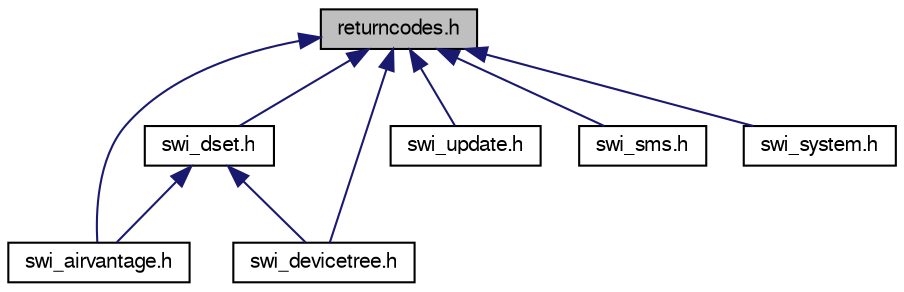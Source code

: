 digraph G
{
  bgcolor="transparent";
  edge [fontname="FreeSans",fontsize=10,labelfontname="FreeSans",labelfontsize=10];
  node [fontname="FreeSans",fontsize=10,shape=record];
  Node1 [label="returncodes.h",height=0.2,width=0.4,color="black", fillcolor="grey75", style="filled" fontcolor="black"];
  Node1 -> Node2 [dir=back,color="midnightblue",fontsize=10,style="solid",fontname="FreeSans"];
  Node2 [label="swi_dset.h",height=0.2,width=0.4,color="black",URL="$swi__dset_8h.html",tooltip="Data Set API provides ways to manipulate incoming data."];
  Node2 -> Node3 [dir=back,color="midnightblue",fontsize=10,style="solid",fontname="FreeSans"];
  Node3 [label="swi_airvantage.h",height=0.2,width=0.4,color="black",URL="$swi__airvantage_8h.html",tooltip="This API enables interaction with Sierra Wireless AirVantage Services Platform."];
  Node2 -> Node4 [dir=back,color="midnightblue",fontsize=10,style="solid",fontname="FreeSans"];
  Node4 [label="swi_devicetree.h",height=0.2,width=0.4,color="black",URL="$swi__devicetree_8h.html",tooltip="This file gives an set/get/notify API on the device tree."];
  Node1 -> Node3 [dir=back,color="midnightblue",fontsize=10,style="solid",fontname="FreeSans"];
  Node1 -> Node5 [dir=back,color="midnightblue",fontsize=10,style="solid",fontname="FreeSans"];
  Node5 [label="swi_update.h",height=0.2,width=0.4,color="black",URL="$swi__update_8h.html",tooltip="This API provides functionalities to control an update process in the Agent context..."];
  Node1 -> Node4 [dir=back,color="midnightblue",fontsize=10,style="solid",fontname="FreeSans"];
  Node1 -> Node6 [dir=back,color="midnightblue",fontsize=10,style="solid",fontname="FreeSans"];
  Node6 [label="swi_sms.h",height=0.2,width=0.4,color="black",URL="$swi__sms_8h.html",tooltip="This API provides functionalities to send and receive SMS."];
  Node1 -> Node7 [dir=back,color="midnightblue",fontsize=10,style="solid",fontname="FreeSans"];
  Node7 [label="swi_system.h",height=0.2,width=0.4,color="black",URL="$swi__system_8h.html",tooltip="This API provides operating system level facilities."];
}
